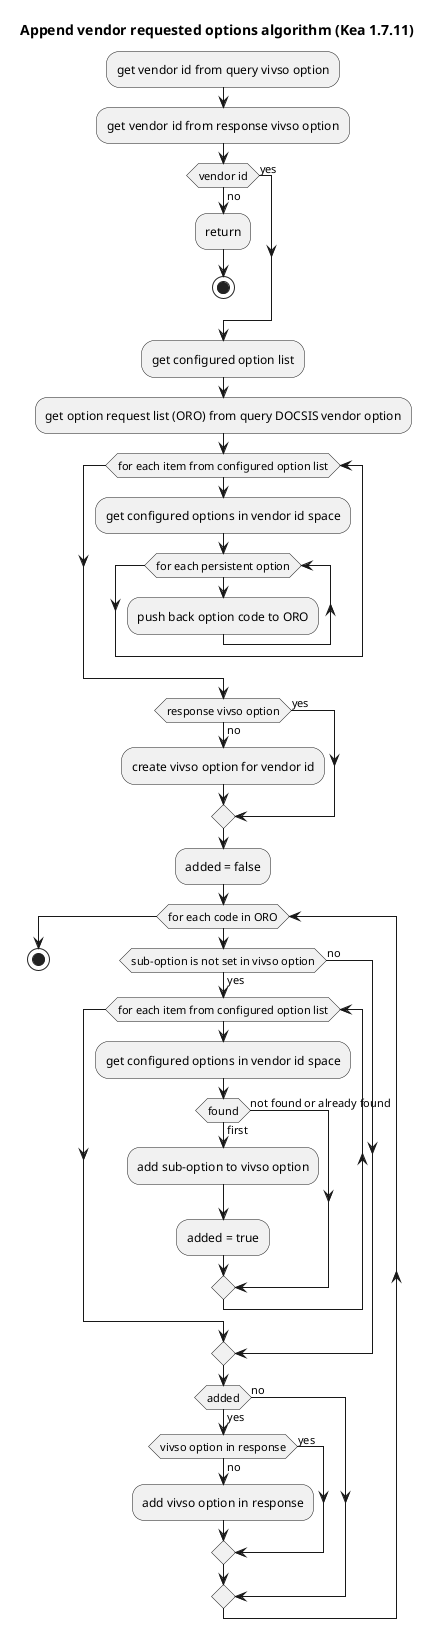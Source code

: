 @startuml

Title Append vendor requested options algorithm (Kea 1.7.11)

:get vendor id from query vivso option;
:get vendor id from response vivso option;
if (vendor id) then (no)
  :return;
  stop
else (yes)
endif

:get configured option list;

:get option request list (ORO) from query DOCSIS vendor option;

while (for each item from configured option list)
  :get configured options in vendor id space;
  while (for each persistent option)
    :push back option code to ORO;
  endwhile
endwhile

if (response vivso option) then (no)
  :create vivso option for vendor id;
else (yes)
endif

:added = false;
while (for each code in ORO)
  if (sub-option is not set in vivso option) then (yes)
    while (for each item from configured option list)
      :get configured options in vendor id space;
      if (found) then (first)
        :add sub-option to vivso option;
        :added = true;
      else (not found or already found)
      endif
    endwhile
  else (no)
  endif
  if (added) then (yes)
    if (vivso option in response) then (no)
      :add vivso option in response;
    else (yes)
    endif
  else (no)
  endif
endwhile
->done;
stop

@enduml
